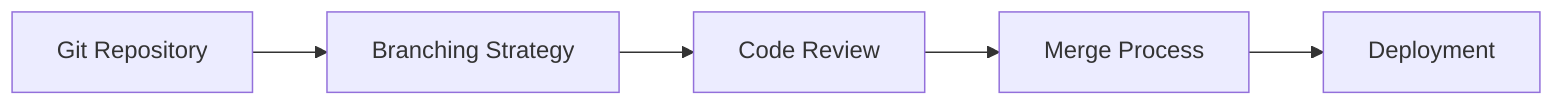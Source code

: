 graph LR
A[Git Repository]:::kv-primary --> B[Branching Strategy]:::kv-highlight
B --> C[Code Review]:::kv-accent
C --> D[Merge Process]:::kv-accent
D --> E[Deployment]:::kv-primary